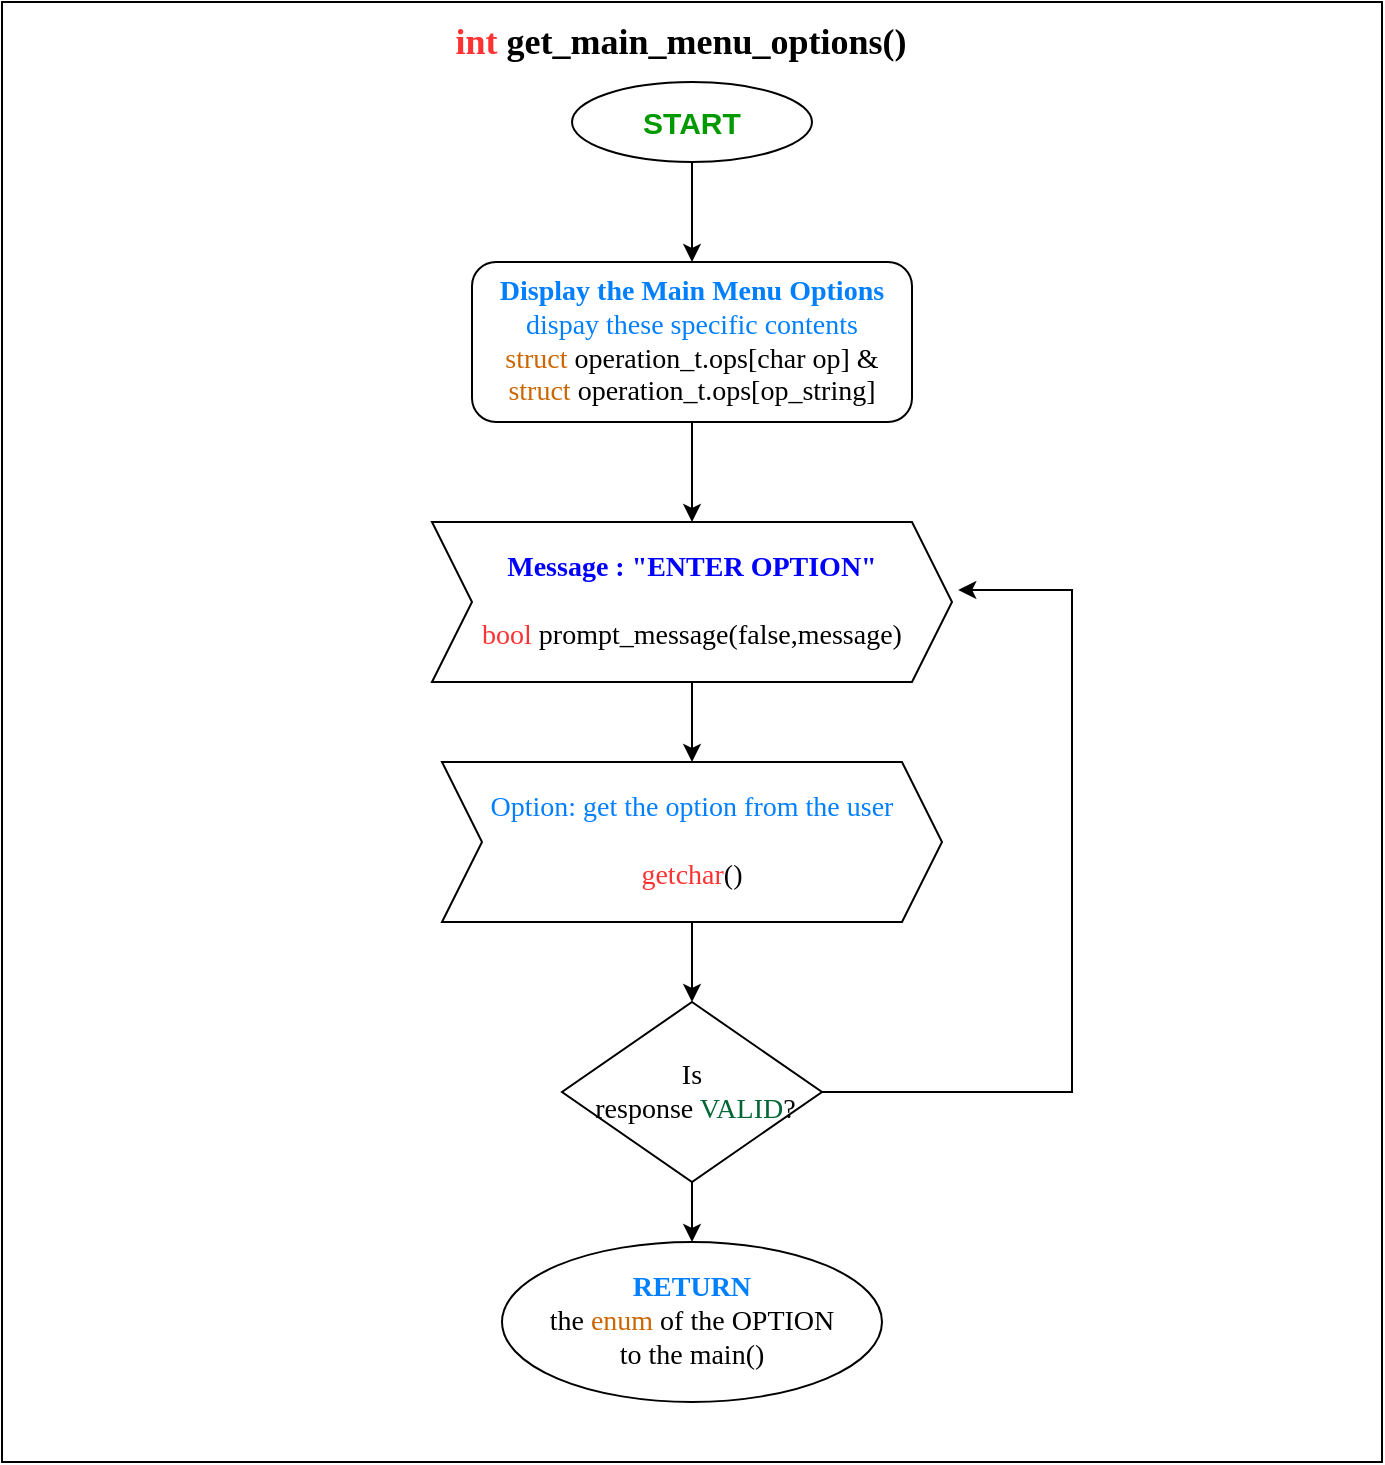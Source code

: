 <mxfile version="13.8.1" type="github">
  <diagram id="-3yE_oQgP8SEoG4yNwQ4" name="Page-1">
    <mxGraphModel dx="1422" dy="745" grid="1" gridSize="10" guides="1" tooltips="1" connect="1" arrows="1" fold="1" page="1" pageScale="1" pageWidth="827" pageHeight="1169" math="0" shadow="0">
      <root>
        <mxCell id="0" />
        <mxCell id="1" parent="0" />
        <mxCell id="7udFH5Te9YRPJ404BhfZ-31" value="" style="rounded=0;whiteSpace=wrap;html=1;" vertex="1" parent="1">
          <mxGeometry x="55" y="40" width="690" height="730" as="geometry" />
        </mxCell>
        <mxCell id="7udFH5Te9YRPJ404BhfZ-5" style="edgeStyle=orthogonalEdgeStyle;rounded=0;orthogonalLoop=1;jettySize=auto;html=1;exitX=0.5;exitY=1;exitDx=0;exitDy=0;entryX=0.5;entryY=0;entryDx=0;entryDy=0;" edge="1" parent="1" source="7udFH5Te9YRPJ404BhfZ-1">
          <mxGeometry relative="1" as="geometry">
            <mxPoint x="400" y="170" as="targetPoint" />
          </mxGeometry>
        </mxCell>
        <mxCell id="7udFH5Te9YRPJ404BhfZ-1" value="&lt;b&gt;&lt;font color=&quot;#009900&quot; style=&quot;font-size: 15px&quot;&gt;START&lt;/font&gt;&lt;/b&gt;" style="ellipse;whiteSpace=wrap;html=1;" vertex="1" parent="1">
          <mxGeometry x="340" y="80" width="120" height="40" as="geometry" />
        </mxCell>
        <mxCell id="7udFH5Te9YRPJ404BhfZ-11" style="edgeStyle=orthogonalEdgeStyle;rounded=0;orthogonalLoop=1;jettySize=auto;html=1;exitX=0.5;exitY=1;exitDx=0;exitDy=0;" edge="1" parent="1" source="7udFH5Te9YRPJ404BhfZ-6" target="7udFH5Te9YRPJ404BhfZ-10">
          <mxGeometry relative="1" as="geometry" />
        </mxCell>
        <mxCell id="7udFH5Te9YRPJ404BhfZ-6" value="&lt;font face=&quot;Times New Roman&quot; style=&quot;font-size: 14px&quot;&gt;&lt;b&gt;&lt;font color=&quot;#0000ff&quot; style=&quot;font-size: 14px&quot;&gt;Message : &quot;ENTER OPTION&quot;&lt;/font&gt;&lt;br&gt;&lt;/b&gt;&lt;br&gt;&lt;font color=&quot;#ff3333&quot; style=&quot;font-size: 14px&quot;&gt;bool&lt;/font&gt; prompt_message(false,message)&lt;/font&gt;" style="shape=step;perimeter=stepPerimeter;whiteSpace=wrap;html=1;fixedSize=1;" vertex="1" parent="1">
          <mxGeometry x="270" y="300" width="260" height="80" as="geometry" />
        </mxCell>
        <mxCell id="7udFH5Te9YRPJ404BhfZ-8" style="edgeStyle=orthogonalEdgeStyle;rounded=0;orthogonalLoop=1;jettySize=auto;html=1;exitX=0.5;exitY=1;exitDx=0;exitDy=0;entryX=0.5;entryY=0;entryDx=0;entryDy=0;" edge="1" parent="1" source="7udFH5Te9YRPJ404BhfZ-7" target="7udFH5Te9YRPJ404BhfZ-6">
          <mxGeometry relative="1" as="geometry" />
        </mxCell>
        <mxCell id="7udFH5Te9YRPJ404BhfZ-7" value="&lt;font face=&quot;Times New Roman&quot; style=&quot;font-size: 14px&quot;&gt;&lt;font color=&quot;#007fff&quot; style=&quot;font-size: 14px&quot;&gt;&lt;b&gt;Display&amp;nbsp;the Main Menu Options&lt;br&gt;&lt;/b&gt;dispay these specific contents&lt;br&gt;&lt;/font&gt;&lt;font color=&quot;#cc6600&quot; style=&quot;font-size: 14px&quot;&gt;struct&lt;/font&gt;&lt;span&gt;&amp;nbsp;operation_t.ops[char op] &amp;amp;&lt;/span&gt;&lt;br&gt;&lt;font color=&quot;#cc6600&quot; style=&quot;font-size: 14px&quot;&gt;struct&lt;/font&gt;&lt;span&gt;&amp;nbsp;operation_t.ops[op_string]&lt;/span&gt;&lt;/font&gt;" style="rounded=1;whiteSpace=wrap;html=1;" vertex="1" parent="1">
          <mxGeometry x="290" y="170" width="220" height="80" as="geometry" />
        </mxCell>
        <mxCell id="7udFH5Te9YRPJ404BhfZ-13" style="edgeStyle=orthogonalEdgeStyle;rounded=0;orthogonalLoop=1;jettySize=auto;html=1;exitX=1;exitY=0.5;exitDx=0;exitDy=0;entryX=1.012;entryY=0.425;entryDx=0;entryDy=0;entryPerimeter=0;" edge="1" parent="1" source="7udFH5Te9YRPJ404BhfZ-9" target="7udFH5Te9YRPJ404BhfZ-6">
          <mxGeometry relative="1" as="geometry">
            <mxPoint x="530" y="490" as="targetPoint" />
            <Array as="points">
              <mxPoint x="590" y="585" />
              <mxPoint x="590" y="334" />
            </Array>
          </mxGeometry>
        </mxCell>
        <mxCell id="7udFH5Te9YRPJ404BhfZ-15" style="edgeStyle=orthogonalEdgeStyle;rounded=0;orthogonalLoop=1;jettySize=auto;html=1;exitX=0.5;exitY=1;exitDx=0;exitDy=0;entryX=0.5;entryY=0;entryDx=0;entryDy=0;" edge="1" parent="1" source="7udFH5Te9YRPJ404BhfZ-9">
          <mxGeometry relative="1" as="geometry">
            <mxPoint x="400" y="660" as="targetPoint" />
          </mxGeometry>
        </mxCell>
        <mxCell id="7udFH5Te9YRPJ404BhfZ-9" value="&lt;font face=&quot;Times New Roman&quot; style=&quot;font-size: 14px&quot;&gt;Is&lt;br&gt;&amp;nbsp;response &lt;font style=&quot;font-size: 14px&quot; color=&quot;#006633&quot;&gt;VALID&lt;/font&gt;?&lt;/font&gt;" style="rhombus;whiteSpace=wrap;html=1;" vertex="1" parent="1">
          <mxGeometry x="335" y="540" width="130" height="90" as="geometry" />
        </mxCell>
        <mxCell id="7udFH5Te9YRPJ404BhfZ-12" style="edgeStyle=orthogonalEdgeStyle;rounded=0;orthogonalLoop=1;jettySize=auto;html=1;exitX=0.5;exitY=1;exitDx=0;exitDy=0;" edge="1" parent="1" source="7udFH5Te9YRPJ404BhfZ-10" target="7udFH5Te9YRPJ404BhfZ-9">
          <mxGeometry relative="1" as="geometry" />
        </mxCell>
        <mxCell id="7udFH5Te9YRPJ404BhfZ-10" value="&lt;font style=&quot;font-size: 14px&quot; face=&quot;Times New Roman&quot;&gt;&lt;font color=&quot;#007fff&quot; style=&quot;font-size: 14px&quot;&gt;Option: get the option from the user&lt;br&gt;&lt;/font&gt;&lt;br&gt;&lt;font color=&quot;#ff3333&quot; style=&quot;font-size: 14px&quot;&gt;getchar&lt;/font&gt;()&lt;/font&gt;" style="shape=step;perimeter=stepPerimeter;whiteSpace=wrap;html=1;fixedSize=1;" vertex="1" parent="1">
          <mxGeometry x="275" y="420" width="250" height="80" as="geometry" />
        </mxCell>
        <mxCell id="7udFH5Te9YRPJ404BhfZ-30" value="&lt;font color=&quot;#007fff&quot; style=&quot;font-family: &amp;#34;times new roman&amp;#34; ; font-size: 14px&quot;&gt;&lt;b&gt;RETURN&lt;/b&gt;&lt;/font&gt;&lt;br style=&quot;font-family: &amp;#34;times new roman&amp;#34; ; font-size: 14px&quot;&gt;&lt;span style=&quot;font-family: &amp;#34;times new roman&amp;#34; ; font-size: 14px&quot;&gt;the &lt;font color=&quot;#cc6600&quot;&gt;enum&lt;/font&gt; of the OPTION&lt;br&gt;to the main()&lt;br&gt;&lt;/span&gt;" style="ellipse;whiteSpace=wrap;html=1;" vertex="1" parent="1">
          <mxGeometry x="305" y="660" width="190" height="80" as="geometry" />
        </mxCell>
        <mxCell id="7udFH5Te9YRPJ404BhfZ-32" value="&lt;font face=&quot;Times New Roman&quot; size=&quot;1&quot;&gt;&lt;b style=&quot;font-size: 18px&quot;&gt;&lt;font color=&quot;#ff3333&quot;&gt;int&lt;/font&gt; get_main_menu_options()&lt;/b&gt;&lt;/font&gt;" style="text;html=1;resizable=0;autosize=1;align=center;verticalAlign=middle;points=[];fillColor=none;strokeColor=none;rounded=0;" vertex="1" parent="1">
          <mxGeometry x="274" y="50" width="240" height="20" as="geometry" />
        </mxCell>
      </root>
    </mxGraphModel>
  </diagram>
</mxfile>

